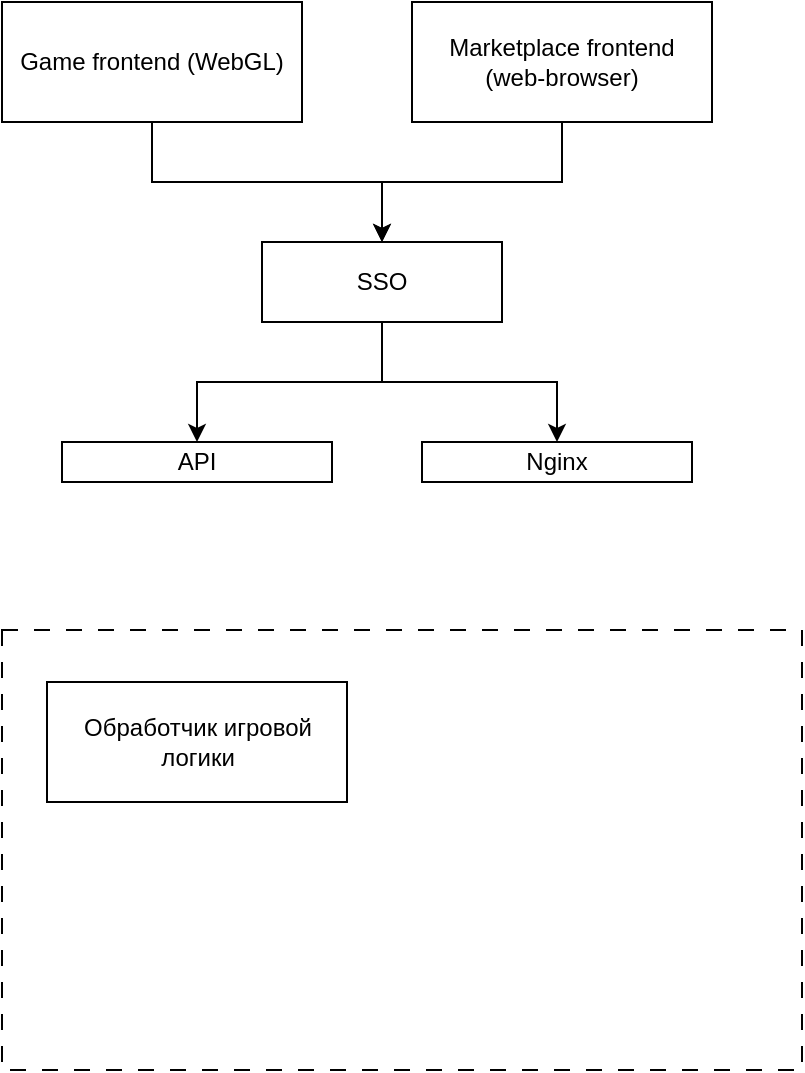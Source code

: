 <mxfile version="20.8.23" type="github">
  <diagram name="Страница 1" id="PqeBgnLbpA4RvhlEJzvI">
    <mxGraphModel dx="1434" dy="803" grid="1" gridSize="10" guides="1" tooltips="1" connect="1" arrows="1" fold="1" page="1" pageScale="1" pageWidth="1169" pageHeight="827" math="0" shadow="0">
      <root>
        <mxCell id="0" />
        <mxCell id="1" parent="0" />
        <mxCell id="SLxa5Ql-JvaU1fJUSNm6-11" value="" style="rounded=0;whiteSpace=wrap;html=1;dashed=1;dashPattern=8 8;" vertex="1" parent="1">
          <mxGeometry x="450" y="414" width="400" height="220" as="geometry" />
        </mxCell>
        <mxCell id="SLxa5Ql-JvaU1fJUSNm6-1" value="API" style="rounded=0;whiteSpace=wrap;html=1;" vertex="1" parent="1">
          <mxGeometry x="480" y="320" width="135" height="20" as="geometry" />
        </mxCell>
        <mxCell id="SLxa5Ql-JvaU1fJUSNm6-2" value="SSO" style="rounded=0;whiteSpace=wrap;html=1;" vertex="1" parent="1">
          <mxGeometry x="580" y="220" width="120" height="40" as="geometry" />
        </mxCell>
        <mxCell id="SLxa5Ql-JvaU1fJUSNm6-3" value="Обработчик игровой логики" style="rounded=0;whiteSpace=wrap;html=1;" vertex="1" parent="1">
          <mxGeometry x="472.5" y="440" width="150" height="60" as="geometry" />
        </mxCell>
        <mxCell id="SLxa5Ql-JvaU1fJUSNm6-5" style="edgeStyle=orthogonalEdgeStyle;rounded=0;orthogonalLoop=1;jettySize=auto;html=1;" edge="1" parent="1" source="SLxa5Ql-JvaU1fJUSNm6-2" target="SLxa5Ql-JvaU1fJUSNm6-1">
          <mxGeometry relative="1" as="geometry" />
        </mxCell>
        <mxCell id="SLxa5Ql-JvaU1fJUSNm6-7" style="edgeStyle=orthogonalEdgeStyle;rounded=0;orthogonalLoop=1;jettySize=auto;html=1;exitX=0.5;exitY=1;exitDx=0;exitDy=0;" edge="1" parent="1" source="SLxa5Ql-JvaU1fJUSNm6-2" target="SLxa5Ql-JvaU1fJUSNm6-6">
          <mxGeometry relative="1" as="geometry" />
        </mxCell>
        <mxCell id="SLxa5Ql-JvaU1fJUSNm6-9" style="edgeStyle=orthogonalEdgeStyle;rounded=0;orthogonalLoop=1;jettySize=auto;html=1;" edge="1" parent="1" source="SLxa5Ql-JvaU1fJUSNm6-4" target="SLxa5Ql-JvaU1fJUSNm6-2">
          <mxGeometry relative="1" as="geometry" />
        </mxCell>
        <mxCell id="SLxa5Ql-JvaU1fJUSNm6-4" value="Game frontend (WebGL)" style="rounded=0;whiteSpace=wrap;html=1;" vertex="1" parent="1">
          <mxGeometry x="450" y="100" width="150" height="60" as="geometry" />
        </mxCell>
        <mxCell id="SLxa5Ql-JvaU1fJUSNm6-6" value="Nginx" style="rounded=0;whiteSpace=wrap;html=1;" vertex="1" parent="1">
          <mxGeometry x="660" y="320" width="135" height="20" as="geometry" />
        </mxCell>
        <mxCell id="SLxa5Ql-JvaU1fJUSNm6-10" style="edgeStyle=orthogonalEdgeStyle;rounded=0;orthogonalLoop=1;jettySize=auto;html=1;" edge="1" parent="1" source="SLxa5Ql-JvaU1fJUSNm6-8" target="SLxa5Ql-JvaU1fJUSNm6-2">
          <mxGeometry relative="1" as="geometry" />
        </mxCell>
        <mxCell id="SLxa5Ql-JvaU1fJUSNm6-8" value="Marketplace frontend &lt;br&gt;(web-browser)" style="rounded=0;whiteSpace=wrap;html=1;" vertex="1" parent="1">
          <mxGeometry x="655" y="100" width="150" height="60" as="geometry" />
        </mxCell>
      </root>
    </mxGraphModel>
  </diagram>
</mxfile>
